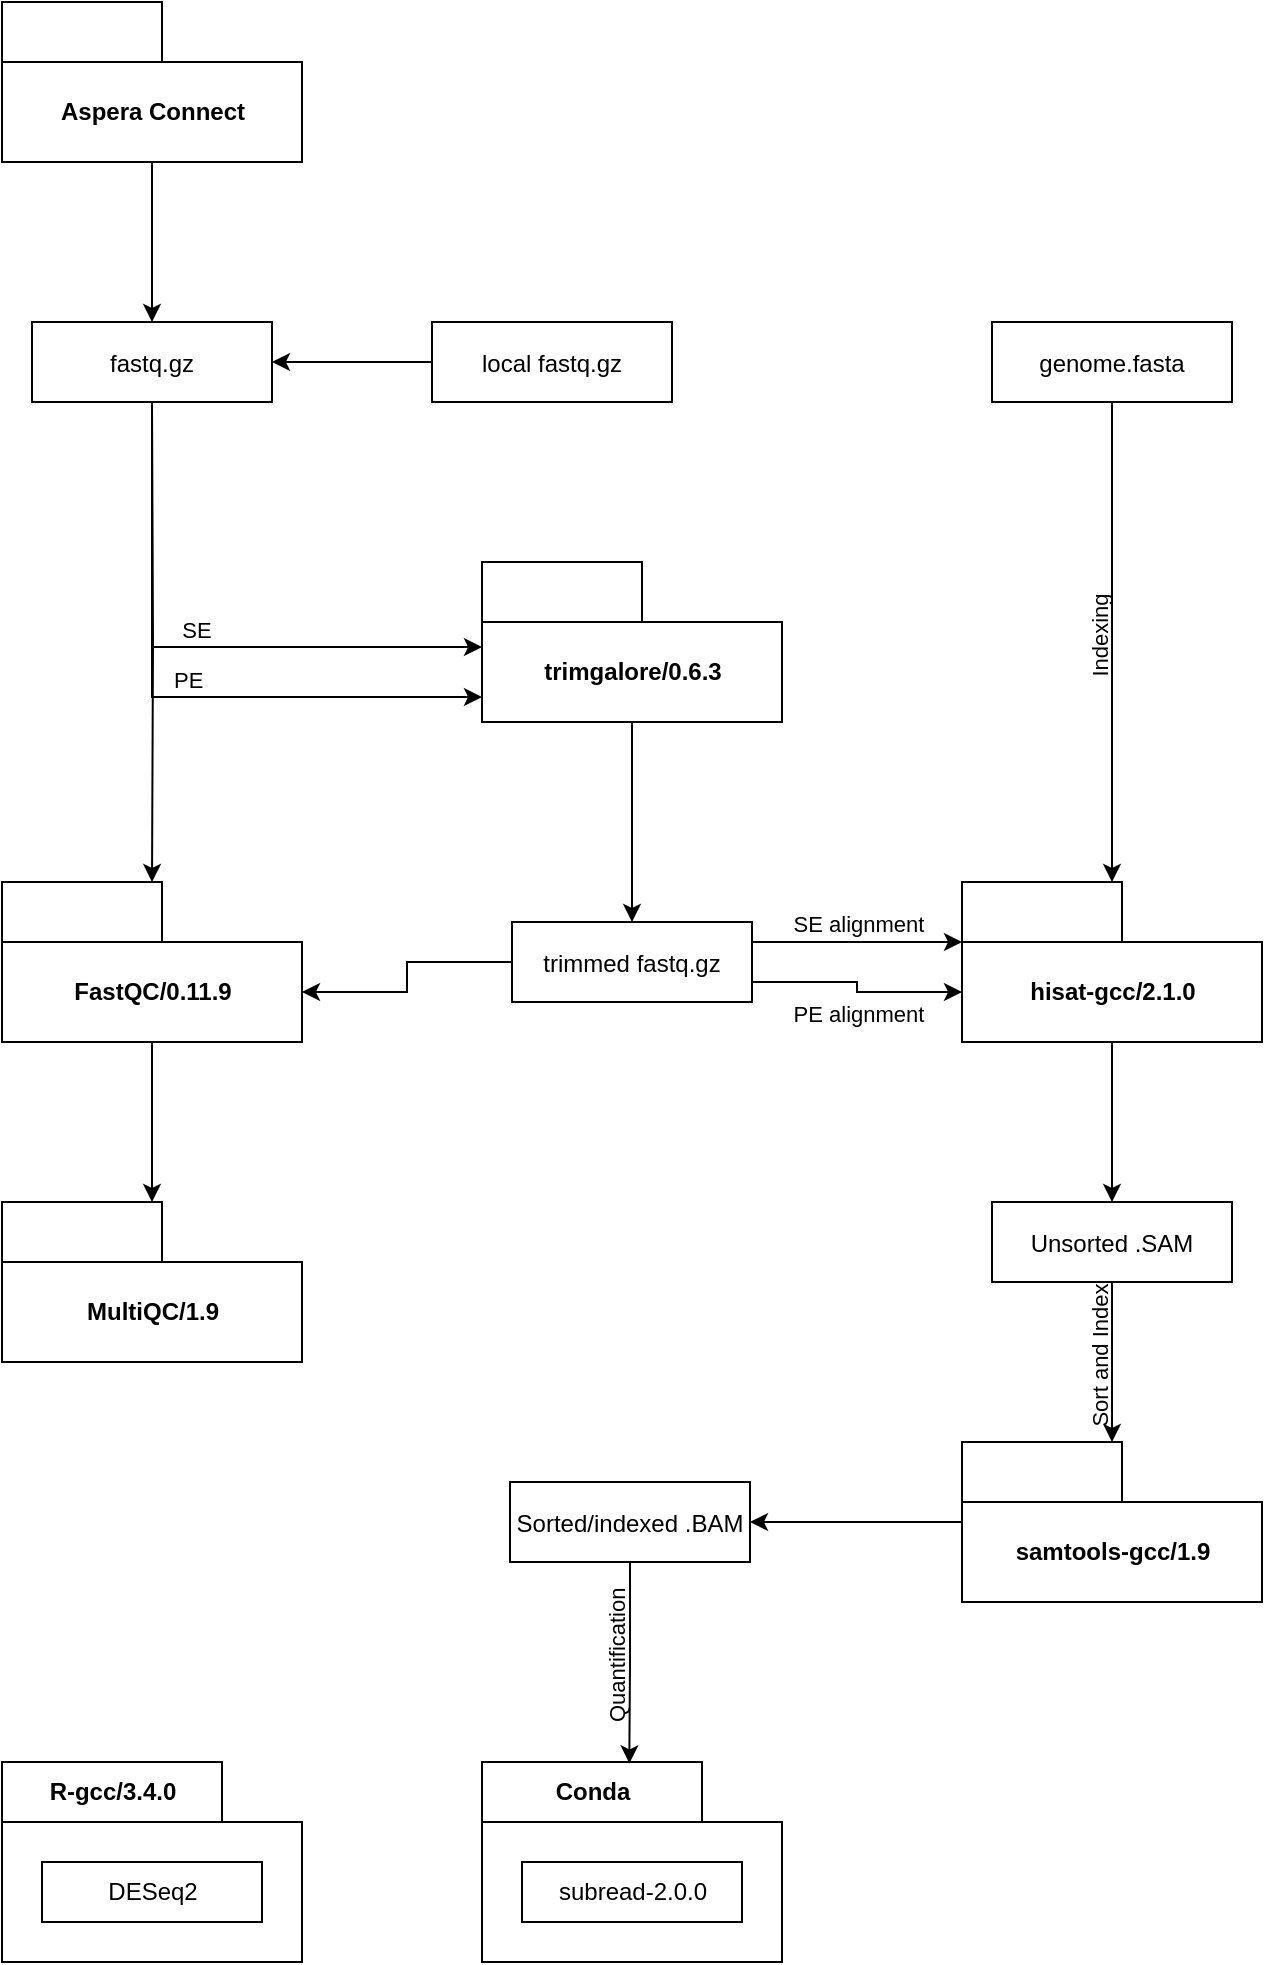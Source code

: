 <mxfile version="14.6.13" type="device"><diagram id="yda5eI-7qPv-T9ZDf_mq" name="Page-1"><mxGraphModel dx="1209" dy="703" grid="1" gridSize="10" guides="1" tooltips="1" connect="1" arrows="1" fold="1" page="1" pageScale="1" pageWidth="827" pageHeight="1169" math="0" shadow="0"><root><mxCell id="0"/><mxCell id="1" parent="0"/><mxCell id="YfE-imuL3WZU4jbuc8Di-12" value="" style="edgeStyle=orthogonalEdgeStyle;rounded=0;orthogonalLoop=1;jettySize=auto;html=1;" edge="1" parent="1" source="o-3Bd4atJqrUObWCiNX7-1" target="YfE-imuL3WZU4jbuc8Di-11"><mxGeometry relative="1" as="geometry"/></mxCell><mxCell id="o-3Bd4atJqrUObWCiNX7-1" value="Aspera Connect" style="shape=folder;fontStyle=1;tabWidth=80;tabHeight=30;tabPosition=left;html=1;boundedLbl=1;" parent="1" vertex="1"><mxGeometry x="40" y="40" width="150" height="80" as="geometry"/></mxCell><mxCell id="o-3Bd4atJqrUObWCiNX7-26" style="edgeStyle=orthogonalEdgeStyle;rounded=0;orthogonalLoop=1;jettySize=auto;html=1;exitX=0.5;exitY=1;exitDx=0;exitDy=0;exitPerimeter=0;align=center;" parent="1" source="o-3Bd4atJqrUObWCiNX7-2" target="o-3Bd4atJqrUObWCiNX7-4" edge="1"><mxGeometry relative="1" as="geometry"/></mxCell><mxCell id="o-3Bd4atJqrUObWCiNX7-2" value="FastQC/0.11.9" style="shape=folder;fontStyle=1;tabWidth=80;tabHeight=30;tabPosition=left;html=1;boundedLbl=1;" parent="1" vertex="1"><mxGeometry x="40" y="480" width="150" height="80" as="geometry"/></mxCell><mxCell id="o-3Bd4atJqrUObWCiNX7-4" value="MultiQC/1.9" style="shape=folder;fontStyle=1;tabWidth=80;tabHeight=30;tabPosition=left;html=1;boundedLbl=1;" parent="1" vertex="1"><mxGeometry x="40" y="640" width="150" height="80" as="geometry"/></mxCell><mxCell id="o-3Bd4atJqrUObWCiNX7-20" style="edgeStyle=orthogonalEdgeStyle;rounded=0;orthogonalLoop=1;jettySize=auto;html=1;exitX=0.5;exitY=1;exitDx=0;exitDy=0;align=center;horizontal=0;" parent="1" target="o-3Bd4atJqrUObWCiNX7-2" edge="1"><mxGeometry relative="1" as="geometry"><mxPoint x="115" y="240" as="sourcePoint"/></mxGeometry></mxCell><mxCell id="YfE-imuL3WZU4jbuc8Di-48" style="edgeStyle=orthogonalEdgeStyle;rounded=0;orthogonalLoop=1;jettySize=auto;html=1;exitX=0.5;exitY=1;exitDx=0;exitDy=0;exitPerimeter=0;labelBackgroundColor=none;" edge="1" parent="1" source="o-3Bd4atJqrUObWCiNX7-34" target="YfE-imuL3WZU4jbuc8Di-28"><mxGeometry relative="1" as="geometry"/></mxCell><mxCell id="o-3Bd4atJqrUObWCiNX7-34" value="trimgalore/0.6.3" style="shape=folder;fontStyle=1;tabWidth=80;tabHeight=30;tabPosition=left;html=1;boundedLbl=1;fontSize=12;flipV=0;" parent="1" vertex="1"><mxGeometry x="280" y="320" width="150" height="80" as="geometry"/></mxCell><mxCell id="YfE-imuL3WZU4jbuc8Di-55" value="" style="edgeStyle=orthogonalEdgeStyle;rounded=0;orthogonalLoop=1;jettySize=auto;html=1;exitX=0.5;exitY=1;exitDx=0;exitDy=0;exitPerimeter=0;entryX=0.5;entryY=0;entryDx=0;entryDy=0;labelBackgroundColor=none;" edge="1" parent="1" source="o-3Bd4atJqrUObWCiNX7-42" target="YfE-imuL3WZU4jbuc8Di-52"><mxGeometry relative="1" as="geometry"/></mxCell><mxCell id="o-3Bd4atJqrUObWCiNX7-42" value="hisat-gcc/2.1.0" style="shape=folder;fontStyle=1;tabWidth=80;tabHeight=30;tabPosition=left;html=1;boundedLbl=1;fontSize=12;" parent="1" vertex="1"><mxGeometry x="520" y="480" width="150" height="80" as="geometry"/></mxCell><mxCell id="YfE-imuL3WZU4jbuc8Di-1" value="Conda" style="shape=folder;fontStyle=1;tabWidth=110;tabHeight=30;tabPosition=left;html=1;boundedLbl=1;labelInHeader=1;container=1;collapsible=0;recursiveResize=0;" vertex="1" parent="1"><mxGeometry x="280" y="920" width="150" height="100" as="geometry"/></mxCell><mxCell id="YfE-imuL3WZU4jbuc8Di-2" value="subread-2.0.0" style="html=1;" vertex="1" parent="YfE-imuL3WZU4jbuc8Di-1"><mxGeometry width="110" height="30" relative="1" as="geometry"><mxPoint x="20" y="50" as="offset"/></mxGeometry></mxCell><mxCell id="YfE-imuL3WZU4jbuc8Di-3" value="R-gcc/3.4.0" style="shape=folder;fontStyle=1;tabWidth=110;tabHeight=30;tabPosition=left;html=1;boundedLbl=1;labelInHeader=1;container=1;collapsible=0;recursiveResize=0;" vertex="1" parent="1"><mxGeometry x="40" y="920" width="150" height="100" as="geometry"/></mxCell><mxCell id="YfE-imuL3WZU4jbuc8Di-4" value="DESeq2" style="html=1;" vertex="1" parent="YfE-imuL3WZU4jbuc8Di-3"><mxGeometry width="110" height="30" relative="1" as="geometry"><mxPoint x="20" y="50" as="offset"/></mxGeometry></mxCell><mxCell id="YfE-imuL3WZU4jbuc8Di-21" value="" style="edgeStyle=orthogonalEdgeStyle;rounded=0;orthogonalLoop=1;jettySize=auto;html=1;" edge="1" parent="1" source="YfE-imuL3WZU4jbuc8Di-20" target="YfE-imuL3WZU4jbuc8Di-11"><mxGeometry relative="1" as="geometry"/></mxCell><mxCell id="YfE-imuL3WZU4jbuc8Di-42" value="SE" style="edgeStyle=orthogonalEdgeStyle;rounded=0;orthogonalLoop=1;jettySize=auto;html=1;exitX=0.5;exitY=1;exitDx=0;exitDy=0;entryX=0;entryY=0;entryDx=0;entryDy=42.5;entryPerimeter=0;labelBackgroundColor=none;verticalAlign=bottom;" edge="1" parent="1" source="YfE-imuL3WZU4jbuc8Di-11" target="o-3Bd4atJqrUObWCiNX7-34"><mxGeometry relative="1" as="geometry"/></mxCell><mxCell id="YfE-imuL3WZU4jbuc8Di-43" value="PE" style="edgeStyle=orthogonalEdgeStyle;rounded=0;orthogonalLoop=1;jettySize=auto;html=1;exitX=0.5;exitY=1;exitDx=0;exitDy=0;entryX=0;entryY=0;entryDx=0;entryDy=67.5;entryPerimeter=0;labelBackgroundColor=none;verticalAlign=bottom;labelPosition=right;verticalLabelPosition=top;align=left;" edge="1" parent="1" source="YfE-imuL3WZU4jbuc8Di-11" target="o-3Bd4atJqrUObWCiNX7-34"><mxGeometry relative="1" as="geometry"/></mxCell><mxCell id="YfE-imuL3WZU4jbuc8Di-11" value="fastq.gz" style="fontStyle=0;" vertex="1" parent="1"><mxGeometry x="55" y="200" width="120" height="40" as="geometry"/></mxCell><mxCell id="YfE-imuL3WZU4jbuc8Di-20" value="local fastq.gz" style="fontStyle=0;" vertex="1" parent="1"><mxGeometry x="255" y="200" width="120" height="40" as="geometry"/></mxCell><mxCell id="YfE-imuL3WZU4jbuc8Di-32" value="Indexing" style="edgeStyle=orthogonalEdgeStyle;rounded=0;orthogonalLoop=1;jettySize=auto;html=1;exitX=0.5;exitY=1;exitDx=0;exitDy=0;horizontal=0;labelBackgroundColor=none;verticalAlign=bottom;" edge="1" parent="1" source="YfE-imuL3WZU4jbuc8Di-25" target="o-3Bd4atJqrUObWCiNX7-42"><mxGeometry relative="1" as="geometry"/></mxCell><mxCell id="YfE-imuL3WZU4jbuc8Di-25" value="genome.fasta" style="fontStyle=0;" vertex="1" parent="1"><mxGeometry x="535" y="200" width="120" height="40" as="geometry"/></mxCell><mxCell id="YfE-imuL3WZU4jbuc8Di-44" style="edgeStyle=orthogonalEdgeStyle;rounded=0;orthogonalLoop=1;jettySize=auto;html=1;exitX=0;exitY=0.5;exitDx=0;exitDy=0;entryX=0;entryY=0;entryDx=150;entryDy=55;entryPerimeter=0;labelBackgroundColor=none;" edge="1" parent="1" source="YfE-imuL3WZU4jbuc8Di-28" target="o-3Bd4atJqrUObWCiNX7-2"><mxGeometry relative="1" as="geometry"/></mxCell><mxCell id="YfE-imuL3WZU4jbuc8Di-46" value="SE alignment" style="edgeStyle=orthogonalEdgeStyle;rounded=0;orthogonalLoop=1;jettySize=auto;html=1;exitX=1;exitY=0.25;exitDx=0;exitDy=0;entryX=0;entryY=0;entryDx=0;entryDy=30;entryPerimeter=0;labelBackgroundColor=none;verticalAlign=bottom;" edge="1" parent="1" source="YfE-imuL3WZU4jbuc8Di-28" target="o-3Bd4atJqrUObWCiNX7-42"><mxGeometry relative="1" as="geometry"/></mxCell><mxCell id="YfE-imuL3WZU4jbuc8Di-47" value="PE alignment" style="edgeStyle=orthogonalEdgeStyle;rounded=0;orthogonalLoop=1;jettySize=auto;html=1;exitX=1;exitY=0.75;exitDx=0;exitDy=0;labelBackgroundColor=none;verticalAlign=top;entryX=0;entryY=0;entryDx=0;entryDy=55;entryPerimeter=0;" edge="1" parent="1" source="YfE-imuL3WZU4jbuc8Di-28" target="o-3Bd4atJqrUObWCiNX7-42"><mxGeometry relative="1" as="geometry"><mxPoint x="510" y="530" as="targetPoint"/></mxGeometry></mxCell><mxCell id="YfE-imuL3WZU4jbuc8Di-28" value="trimmed fastq.gz" style="fontStyle=0;labelBackgroundColor=none;" vertex="1" parent="1"><mxGeometry x="295" y="500" width="120" height="40" as="geometry"/></mxCell><mxCell id="YfE-imuL3WZU4jbuc8Di-54" value="Sort and Index" style="edgeStyle=orthogonalEdgeStyle;rounded=0;orthogonalLoop=1;jettySize=auto;html=1;exitX=0.5;exitY=1;exitDx=0;exitDy=0;labelBackgroundColor=none;horizontal=0;verticalAlign=bottom;" edge="1" parent="1" source="YfE-imuL3WZU4jbuc8Di-52" target="YfE-imuL3WZU4jbuc8Di-53"><mxGeometry relative="1" as="geometry"/></mxCell><mxCell id="YfE-imuL3WZU4jbuc8Di-52" value="Unsorted .SAM" style="fontStyle=0;labelBackgroundColor=none;" vertex="1" parent="1"><mxGeometry x="535" y="640" width="120" height="40" as="geometry"/></mxCell><mxCell id="YfE-imuL3WZU4jbuc8Di-53" value="samtools-gcc/1.9" style="shape=folder;fontStyle=1;tabWidth=80;tabHeight=30;tabPosition=left;html=1;boundedLbl=1;labelBackgroundColor=none;" vertex="1" parent="1"><mxGeometry x="520" y="760" width="150" height="80" as="geometry"/></mxCell><mxCell id="YfE-imuL3WZU4jbuc8Di-57" value="" style="edgeStyle=orthogonalEdgeStyle;rounded=0;orthogonalLoop=1;jettySize=auto;html=1;labelBackgroundColor=none;" edge="1" parent="1" source="YfE-imuL3WZU4jbuc8Di-53" target="YfE-imuL3WZU4jbuc8Di-56"><mxGeometry relative="1" as="geometry"/></mxCell><mxCell id="YfE-imuL3WZU4jbuc8Di-58" value="Quantification" style="edgeStyle=orthogonalEdgeStyle;rounded=0;orthogonalLoop=1;jettySize=auto;html=1;exitX=0.5;exitY=1;exitDx=0;exitDy=0;entryX=0.491;entryY=0.007;entryDx=0;entryDy=0;entryPerimeter=0;labelBackgroundColor=none;verticalAlign=bottom;horizontal=0;" edge="1" parent="1" source="YfE-imuL3WZU4jbuc8Di-56" target="YfE-imuL3WZU4jbuc8Di-1"><mxGeometry relative="1" as="geometry"/></mxCell><mxCell id="YfE-imuL3WZU4jbuc8Di-56" value="Sorted/indexed .BAM" style="fontStyle=0;labelBackgroundColor=none;" vertex="1" parent="1"><mxGeometry x="294" y="780" width="120" height="40" as="geometry"/></mxCell></root></mxGraphModel></diagram></mxfile>